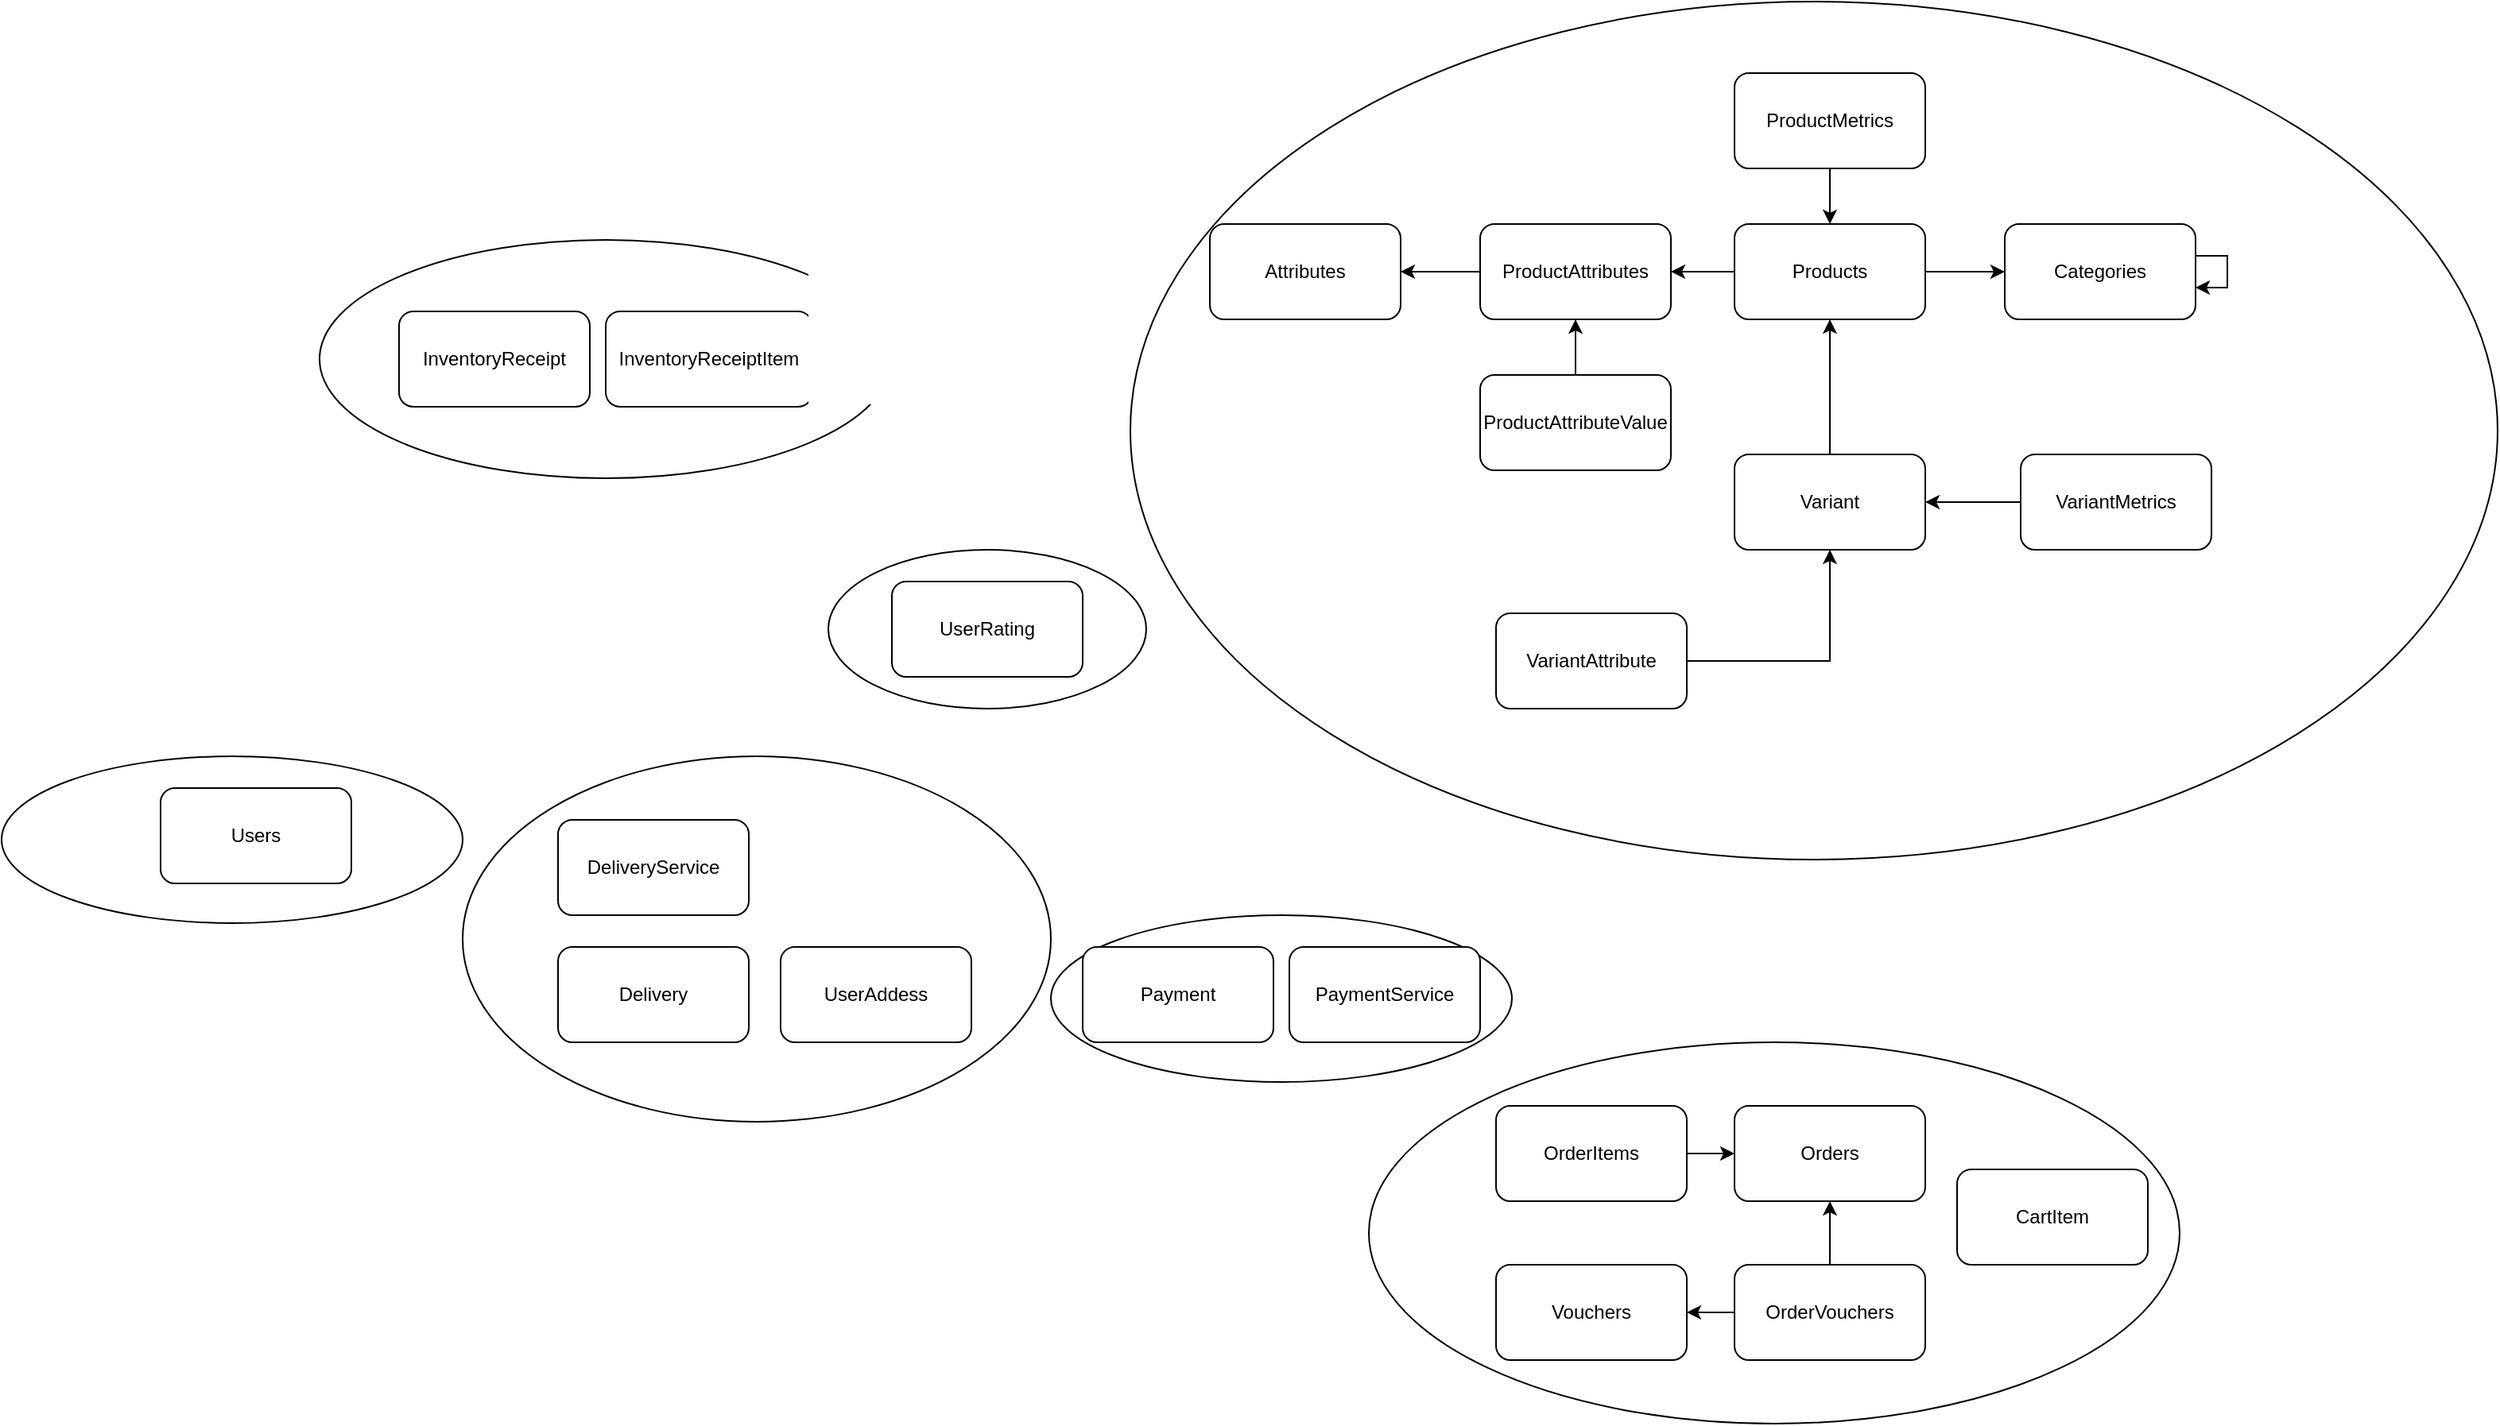 <mxfile version="26.2.12">
  <diagram name="Page-1" id="NYxk809CaPkt-4HOSBYd">
    <mxGraphModel dx="2344" dy="2056" grid="1" gridSize="10" guides="1" tooltips="1" connect="1" arrows="1" fold="1" page="1" pageScale="1" pageWidth="1100" pageHeight="850" math="0" shadow="0">
      <root>
        <mxCell id="0" />
        <mxCell id="1" parent="0" />
        <mxCell id="TXtouVs_eTNABtSwJ-Y7-3" value="" style="ellipse;whiteSpace=wrap;html=1;" parent="1" vertex="1">
          <mxGeometry x="240" y="105" width="360" height="150" as="geometry" />
        </mxCell>
        <mxCell id="TXtouVs_eTNABtSwJ-Y7-1" value="InventoryReceipt" style="rounded=1;whiteSpace=wrap;html=1;" parent="1" vertex="1">
          <mxGeometry x="290" y="150" width="120" height="60" as="geometry" />
        </mxCell>
        <mxCell id="TXtouVs_eTNABtSwJ-Y7-2" value="InventoryReceiptItem" style="rounded=1;whiteSpace=wrap;html=1;" parent="1" vertex="1">
          <mxGeometry x="420" y="150" width="130" height="60" as="geometry" />
        </mxCell>
        <mxCell id="TXtouVs_eTNABtSwJ-Y7-68" value="" style="ellipse;whiteSpace=wrap;html=1;" parent="1" vertex="1">
          <mxGeometry x="40" y="430" width="290" height="105" as="geometry" />
        </mxCell>
        <mxCell id="TXtouVs_eTNABtSwJ-Y7-69" value="Users" style="rounded=1;whiteSpace=wrap;html=1;" parent="1" vertex="1">
          <mxGeometry x="140" y="450" width="120" height="60" as="geometry" />
        </mxCell>
        <mxCell id="TXtouVs_eTNABtSwJ-Y7-72" value="" style="ellipse;whiteSpace=wrap;html=1;" parent="1" vertex="1">
          <mxGeometry x="750" y="-45" width="860" height="540" as="geometry" />
        </mxCell>
        <mxCell id="8NqIOo3IEumDrEh0uxcK-6" style="edgeStyle=orthogonalEdgeStyle;rounded=0;orthogonalLoop=1;jettySize=auto;html=1;" edge="1" parent="1" source="TXtouVs_eTNABtSwJ-Y7-73" target="8NqIOo3IEumDrEh0uxcK-5">
          <mxGeometry relative="1" as="geometry" />
        </mxCell>
        <mxCell id="TXtouVs_eTNABtSwJ-Y7-73" value="Products" style="rounded=1;whiteSpace=wrap;html=1;" parent="1" vertex="1">
          <mxGeometry x="1130" y="95" width="120" height="60" as="geometry" />
        </mxCell>
        <mxCell id="TXtouVs_eTNABtSwJ-Y7-74" value="Categories" style="rounded=1;whiteSpace=wrap;html=1;" parent="1" vertex="1">
          <mxGeometry x="1300" y="95" width="120" height="60" as="geometry" />
        </mxCell>
        <mxCell id="TXtouVs_eTNABtSwJ-Y7-75" value="" style="edgeStyle=orthogonalEdgeStyle;rounded=0;orthogonalLoop=1;jettySize=auto;html=1;" parent="1" source="TXtouVs_eTNABtSwJ-Y7-77" target="TXtouVs_eTNABtSwJ-Y7-79" edge="1">
          <mxGeometry relative="1" as="geometry" />
        </mxCell>
        <mxCell id="TXtouVs_eTNABtSwJ-Y7-77" value="VariantAttribute" style="rounded=1;whiteSpace=wrap;html=1;" parent="1" vertex="1">
          <mxGeometry x="980" y="340" width="120" height="60" as="geometry" />
        </mxCell>
        <mxCell id="TXtouVs_eTNABtSwJ-Y7-78" value="" style="edgeStyle=orthogonalEdgeStyle;rounded=0;orthogonalLoop=1;jettySize=auto;html=1;" parent="1" source="TXtouVs_eTNABtSwJ-Y7-79" target="TXtouVs_eTNABtSwJ-Y7-73" edge="1">
          <mxGeometry relative="1" as="geometry" />
        </mxCell>
        <mxCell id="TXtouVs_eTNABtSwJ-Y7-79" value="Variant" style="rounded=1;whiteSpace=wrap;html=1;" parent="1" vertex="1">
          <mxGeometry x="1130" y="240" width="120" height="60" as="geometry" />
        </mxCell>
        <mxCell id="TXtouVs_eTNABtSwJ-Y7-80" style="edgeStyle=orthogonalEdgeStyle;rounded=0;orthogonalLoop=1;jettySize=auto;html=1;" parent="1" source="TXtouVs_eTNABtSwJ-Y7-74" target="TXtouVs_eTNABtSwJ-Y7-74" edge="1">
          <mxGeometry relative="1" as="geometry" />
        </mxCell>
        <mxCell id="TXtouVs_eTNABtSwJ-Y7-84" value="Attributes" style="rounded=1;whiteSpace=wrap;html=1;" parent="1" vertex="1">
          <mxGeometry x="800" y="95" width="120" height="60" as="geometry" />
        </mxCell>
        <mxCell id="8NqIOo3IEumDrEh0uxcK-13" value="" style="edgeStyle=orthogonalEdgeStyle;rounded=0;orthogonalLoop=1;jettySize=auto;html=1;" edge="1" parent="1" source="TXtouVs_eTNABtSwJ-Y7-86" target="TXtouVs_eTNABtSwJ-Y7-73">
          <mxGeometry relative="1" as="geometry" />
        </mxCell>
        <mxCell id="TXtouVs_eTNABtSwJ-Y7-86" value="ProductMetrics" style="rounded=1;whiteSpace=wrap;html=1;" parent="1" vertex="1">
          <mxGeometry x="1130" width="120" height="60" as="geometry" />
        </mxCell>
        <mxCell id="8NqIOo3IEumDrEh0uxcK-12" value="" style="edgeStyle=orthogonalEdgeStyle;rounded=0;orthogonalLoop=1;jettySize=auto;html=1;" edge="1" parent="1" source="TXtouVs_eTNABtSwJ-Y7-87" target="TXtouVs_eTNABtSwJ-Y7-79">
          <mxGeometry relative="1" as="geometry" />
        </mxCell>
        <mxCell id="TXtouVs_eTNABtSwJ-Y7-87" value="VariantMetrics" style="rounded=1;whiteSpace=wrap;html=1;" parent="1" vertex="1">
          <mxGeometry x="1310" y="240" width="120" height="60" as="geometry" />
        </mxCell>
        <mxCell id="TXtouVs_eTNABtSwJ-Y7-94" value="" style="ellipse;whiteSpace=wrap;html=1;" parent="1" vertex="1">
          <mxGeometry x="330" y="430" width="370" height="230" as="geometry" />
        </mxCell>
        <mxCell id="TXtouVs_eTNABtSwJ-Y7-95" value="Delivery" style="rounded=1;whiteSpace=wrap;html=1;" parent="1" vertex="1">
          <mxGeometry x="390" y="550" width="120" height="60" as="geometry" />
        </mxCell>
        <mxCell id="TXtouVs_eTNABtSwJ-Y7-96" value="DeliveryService" style="rounded=1;whiteSpace=wrap;html=1;" parent="1" vertex="1">
          <mxGeometry x="390" y="470" width="120" height="60" as="geometry" />
        </mxCell>
        <mxCell id="TXtouVs_eTNABtSwJ-Y7-97" value="UserAddess" style="rounded=1;whiteSpace=wrap;html=1;" parent="1" vertex="1">
          <mxGeometry x="530" y="550" width="120" height="60" as="geometry" />
        </mxCell>
        <mxCell id="TXtouVs_eTNABtSwJ-Y7-98" value="" style="ellipse;whiteSpace=wrap;html=1;" parent="1" vertex="1">
          <mxGeometry x="700" y="530" width="290" height="105" as="geometry" />
        </mxCell>
        <mxCell id="TXtouVs_eTNABtSwJ-Y7-99" value="PaymentService" style="rounded=1;whiteSpace=wrap;html=1;" parent="1" vertex="1">
          <mxGeometry x="850" y="550" width="120" height="60" as="geometry" />
        </mxCell>
        <mxCell id="TXtouVs_eTNABtSwJ-Y7-100" value="Payment" style="rounded=1;whiteSpace=wrap;html=1;" parent="1" vertex="1">
          <mxGeometry x="720" y="550" width="120" height="60" as="geometry" />
        </mxCell>
        <mxCell id="TXtouVs_eTNABtSwJ-Y7-101" value="" style="ellipse;whiteSpace=wrap;html=1;" parent="1" vertex="1">
          <mxGeometry x="900" y="610" width="510" height="240" as="geometry" />
        </mxCell>
        <mxCell id="TXtouVs_eTNABtSwJ-Y7-110" value="Orders" style="rounded=1;whiteSpace=wrap;html=1;" parent="1" vertex="1">
          <mxGeometry x="1130" y="650" width="120" height="60" as="geometry" />
        </mxCell>
        <mxCell id="TXtouVs_eTNABtSwJ-Y7-111" value="OrderItems" style="rounded=1;whiteSpace=wrap;html=1;" parent="1" vertex="1">
          <mxGeometry x="980" y="650" width="120" height="60" as="geometry" />
        </mxCell>
        <mxCell id="TXtouVs_eTNABtSwJ-Y7-112" value="Vouchers" style="rounded=1;whiteSpace=wrap;html=1;" parent="1" vertex="1">
          <mxGeometry x="980" y="750" width="120" height="60" as="geometry" />
        </mxCell>
        <mxCell id="TXtouVs_eTNABtSwJ-Y7-113" style="edgeStyle=orthogonalEdgeStyle;rounded=0;orthogonalLoop=1;jettySize=auto;html=1;" parent="1" source="TXtouVs_eTNABtSwJ-Y7-115" target="TXtouVs_eTNABtSwJ-Y7-110" edge="1">
          <mxGeometry relative="1" as="geometry" />
        </mxCell>
        <mxCell id="TXtouVs_eTNABtSwJ-Y7-114" style="edgeStyle=orthogonalEdgeStyle;rounded=0;orthogonalLoop=1;jettySize=auto;html=1;" parent="1" source="TXtouVs_eTNABtSwJ-Y7-115" target="TXtouVs_eTNABtSwJ-Y7-112" edge="1">
          <mxGeometry relative="1" as="geometry" />
        </mxCell>
        <mxCell id="TXtouVs_eTNABtSwJ-Y7-115" value="OrderVouchers" style="rounded=1;whiteSpace=wrap;html=1;" parent="1" vertex="1">
          <mxGeometry x="1130" y="750" width="120" height="60" as="geometry" />
        </mxCell>
        <mxCell id="TXtouVs_eTNABtSwJ-Y7-116" value="" style="edgeStyle=orthogonalEdgeStyle;rounded=0;orthogonalLoop=1;jettySize=auto;html=1;" parent="1" source="TXtouVs_eTNABtSwJ-Y7-111" target="TXtouVs_eTNABtSwJ-Y7-110" edge="1">
          <mxGeometry relative="1" as="geometry">
            <mxPoint x="1100" y="680" as="sourcePoint" />
            <mxPoint x="1130" y="680" as="targetPoint" />
          </mxGeometry>
        </mxCell>
        <mxCell id="TXtouVs_eTNABtSwJ-Y7-117" value="" style="ellipse;whiteSpace=wrap;html=1;" parent="1" vertex="1">
          <mxGeometry x="560" y="300" width="200" height="100" as="geometry" />
        </mxCell>
        <mxCell id="TXtouVs_eTNABtSwJ-Y7-118" value="UserRating" style="rounded=1;whiteSpace=wrap;html=1;" parent="1" vertex="1">
          <mxGeometry x="600" y="320" width="120" height="60" as="geometry" />
        </mxCell>
        <mxCell id="ne6z2eOmKrwMLSbIbttl-1" style="edgeStyle=orthogonalEdgeStyle;rounded=0;orthogonalLoop=1;jettySize=auto;html=1;" parent="1" source="TXtouVs_eTNABtSwJ-Y7-73" target="TXtouVs_eTNABtSwJ-Y7-74" edge="1">
          <mxGeometry relative="1" as="geometry">
            <mxPoint x="1250" y="280" as="sourcePoint" />
            <mxPoint x="1320" y="280" as="targetPoint" />
          </mxGeometry>
        </mxCell>
        <mxCell id="8NqIOo3IEumDrEh0uxcK-7" style="edgeStyle=orthogonalEdgeStyle;rounded=0;orthogonalLoop=1;jettySize=auto;html=1;" edge="1" parent="1" source="8NqIOo3IEumDrEh0uxcK-5" target="TXtouVs_eTNABtSwJ-Y7-84">
          <mxGeometry relative="1" as="geometry" />
        </mxCell>
        <mxCell id="8NqIOo3IEumDrEh0uxcK-5" value="ProductAttributes" style="rounded=1;whiteSpace=wrap;html=1;" vertex="1" parent="1">
          <mxGeometry x="970" y="95" width="120" height="60" as="geometry" />
        </mxCell>
        <mxCell id="8NqIOo3IEumDrEh0uxcK-11" value="" style="edgeStyle=orthogonalEdgeStyle;rounded=0;orthogonalLoop=1;jettySize=auto;html=1;" edge="1" parent="1" source="8NqIOo3IEumDrEh0uxcK-8" target="8NqIOo3IEumDrEh0uxcK-5">
          <mxGeometry relative="1" as="geometry" />
        </mxCell>
        <mxCell id="8NqIOo3IEumDrEh0uxcK-8" value="ProductAttributeValue" style="rounded=1;whiteSpace=wrap;html=1;" vertex="1" parent="1">
          <mxGeometry x="970" y="190" width="120" height="60" as="geometry" />
        </mxCell>
        <mxCell id="8NqIOo3IEumDrEh0uxcK-14" value="CartItem" style="rounded=1;whiteSpace=wrap;html=1;" vertex="1" parent="1">
          <mxGeometry x="1270" y="690" width="120" height="60" as="geometry" />
        </mxCell>
      </root>
    </mxGraphModel>
  </diagram>
</mxfile>
